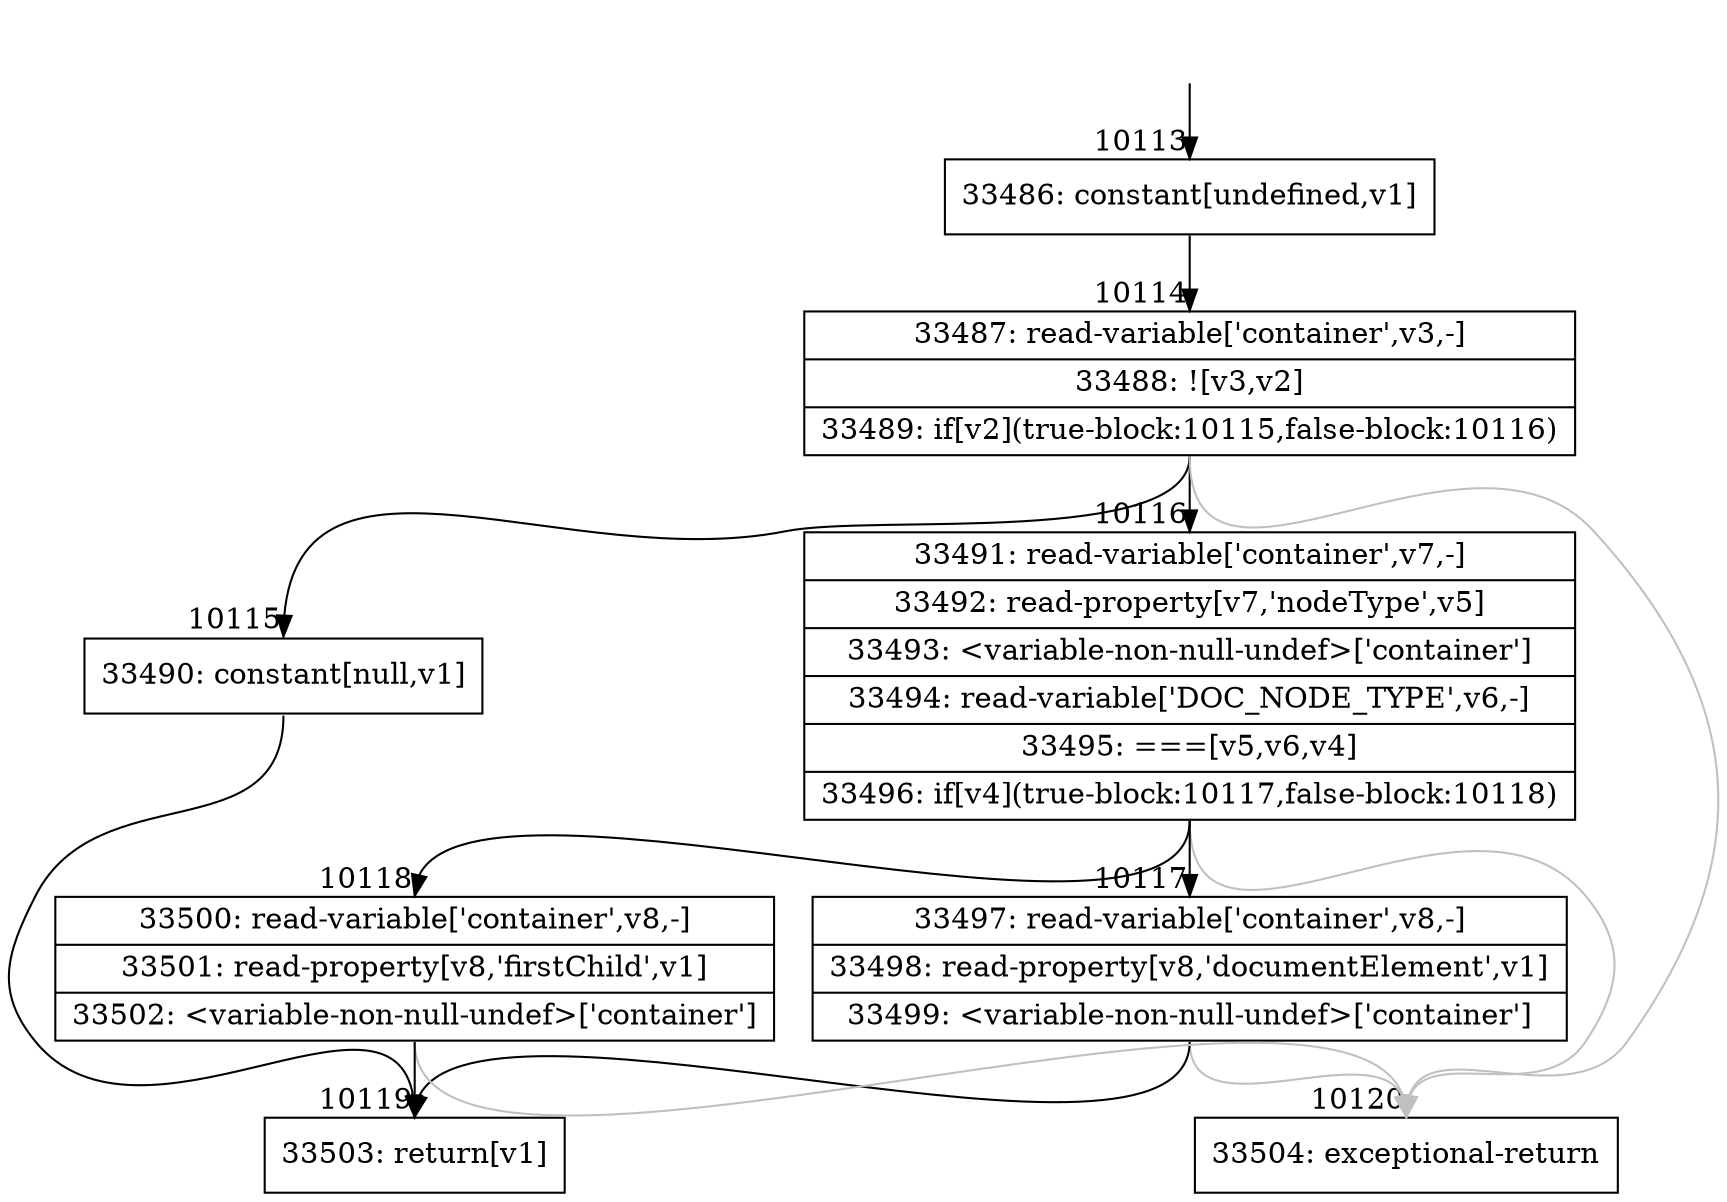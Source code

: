 digraph {
rankdir="TD"
BB_entry757[shape=none,label=""];
BB_entry757 -> BB10113 [tailport=s, headport=n, headlabel="    10113"]
BB10113 [shape=record label="{33486: constant[undefined,v1]}" ] 
BB10113 -> BB10114 [tailport=s, headport=n, headlabel="      10114"]
BB10114 [shape=record label="{33487: read-variable['container',v3,-]|33488: ![v3,v2]|33489: if[v2](true-block:10115,false-block:10116)}" ] 
BB10114 -> BB10115 [tailport=s, headport=n, headlabel="      10115"]
BB10114 -> BB10116 [tailport=s, headport=n, headlabel="      10116"]
BB10114 -> BB10120 [tailport=s, headport=n, color=gray, headlabel="      10120"]
BB10115 [shape=record label="{33490: constant[null,v1]}" ] 
BB10115 -> BB10119 [tailport=s, headport=n, headlabel="      10119"]
BB10116 [shape=record label="{33491: read-variable['container',v7,-]|33492: read-property[v7,'nodeType',v5]|33493: \<variable-non-null-undef\>['container']|33494: read-variable['DOC_NODE_TYPE',v6,-]|33495: ===[v5,v6,v4]|33496: if[v4](true-block:10117,false-block:10118)}" ] 
BB10116 -> BB10117 [tailport=s, headport=n, headlabel="      10117"]
BB10116 -> BB10118 [tailport=s, headport=n, headlabel="      10118"]
BB10116 -> BB10120 [tailport=s, headport=n, color=gray]
BB10117 [shape=record label="{33497: read-variable['container',v8,-]|33498: read-property[v8,'documentElement',v1]|33499: \<variable-non-null-undef\>['container']}" ] 
BB10117 -> BB10119 [tailport=s, headport=n]
BB10117 -> BB10120 [tailport=s, headport=n, color=gray]
BB10118 [shape=record label="{33500: read-variable['container',v8,-]|33501: read-property[v8,'firstChild',v1]|33502: \<variable-non-null-undef\>['container']}" ] 
BB10118 -> BB10119 [tailport=s, headport=n]
BB10118 -> BB10120 [tailport=s, headport=n, color=gray]
BB10119 [shape=record label="{33503: return[v1]}" ] 
BB10120 [shape=record label="{33504: exceptional-return}" ] 
//#$~ 18137
}
